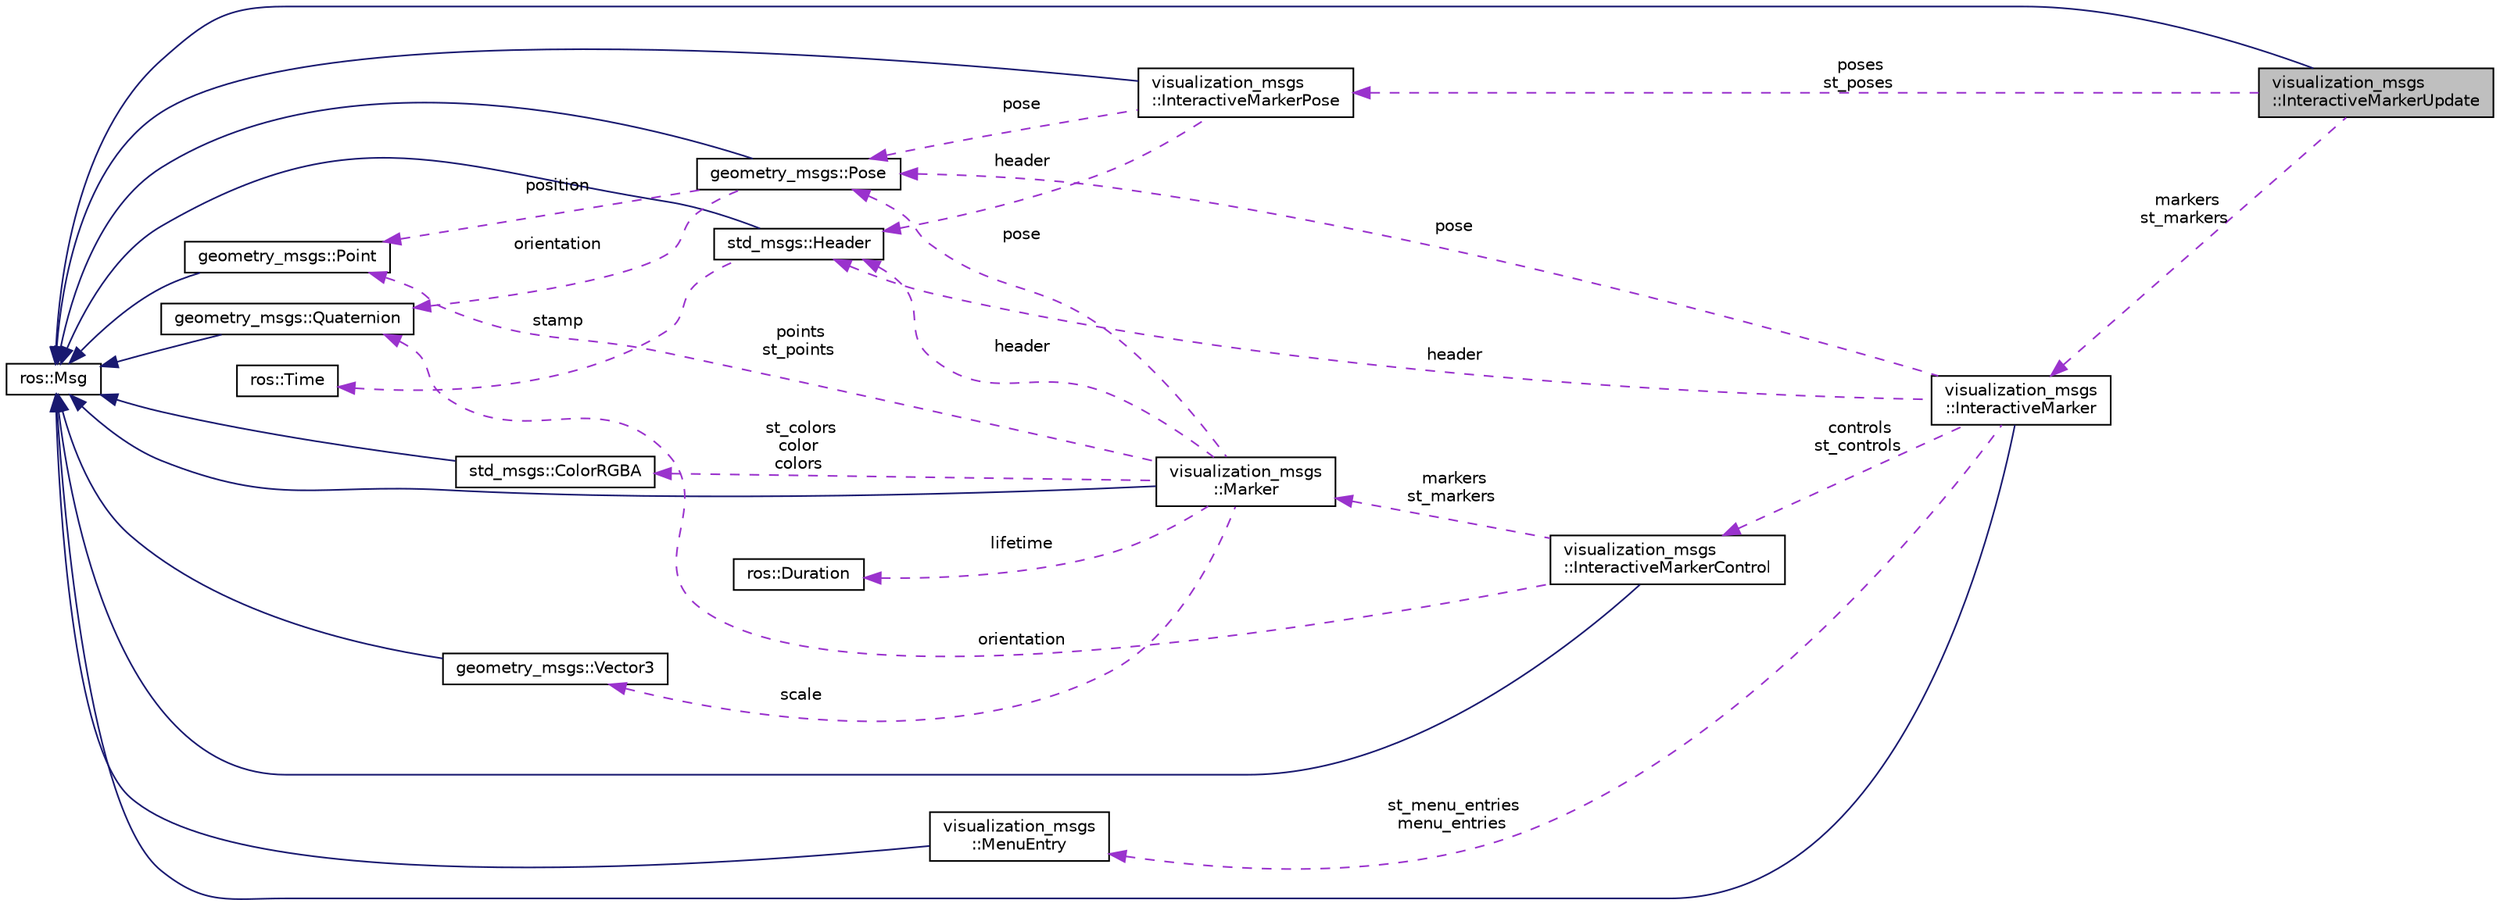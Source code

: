 digraph "visualization_msgs::InteractiveMarkerUpdate"
{
  edge [fontname="Helvetica",fontsize="10",labelfontname="Helvetica",labelfontsize="10"];
  node [fontname="Helvetica",fontsize="10",shape=record];
  rankdir="LR";
  Node1 [label="visualization_msgs\l::InteractiveMarkerUpdate",height=0.2,width=0.4,color="black", fillcolor="grey75", style="filled" fontcolor="black"];
  Node2 -> Node1 [dir="back",color="midnightblue",fontsize="10",style="solid",fontname="Helvetica"];
  Node2 [label="ros::Msg",height=0.2,width=0.4,color="black", fillcolor="white", style="filled",URL="$classros_1_1_msg.html"];
  Node3 -> Node1 [dir="back",color="darkorchid3",fontsize="10",style="dashed",label=" poses\nst_poses" ,fontname="Helvetica"];
  Node3 [label="visualization_msgs\l::InteractiveMarkerPose",height=0.2,width=0.4,color="black", fillcolor="white", style="filled",URL="$classvisualization__msgs_1_1_interactive_marker_pose.html"];
  Node2 -> Node3 [dir="back",color="midnightblue",fontsize="10",style="solid",fontname="Helvetica"];
  Node4 -> Node3 [dir="back",color="darkorchid3",fontsize="10",style="dashed",label=" pose" ,fontname="Helvetica"];
  Node4 [label="geometry_msgs::Pose",height=0.2,width=0.4,color="black", fillcolor="white", style="filled",URL="$classgeometry__msgs_1_1_pose.html"];
  Node2 -> Node4 [dir="back",color="midnightblue",fontsize="10",style="solid",fontname="Helvetica"];
  Node5 -> Node4 [dir="back",color="darkorchid3",fontsize="10",style="dashed",label=" orientation" ,fontname="Helvetica"];
  Node5 [label="geometry_msgs::Quaternion",height=0.2,width=0.4,color="black", fillcolor="white", style="filled",URL="$classgeometry__msgs_1_1_quaternion.html"];
  Node2 -> Node5 [dir="back",color="midnightblue",fontsize="10",style="solid",fontname="Helvetica"];
  Node6 -> Node4 [dir="back",color="darkorchid3",fontsize="10",style="dashed",label=" position" ,fontname="Helvetica"];
  Node6 [label="geometry_msgs::Point",height=0.2,width=0.4,color="black", fillcolor="white", style="filled",URL="$classgeometry__msgs_1_1_point.html"];
  Node2 -> Node6 [dir="back",color="midnightblue",fontsize="10",style="solid",fontname="Helvetica"];
  Node7 -> Node3 [dir="back",color="darkorchid3",fontsize="10",style="dashed",label=" header" ,fontname="Helvetica"];
  Node7 [label="std_msgs::Header",height=0.2,width=0.4,color="black", fillcolor="white", style="filled",URL="$classstd__msgs_1_1_header.html"];
  Node2 -> Node7 [dir="back",color="midnightblue",fontsize="10",style="solid",fontname="Helvetica"];
  Node8 -> Node7 [dir="back",color="darkorchid3",fontsize="10",style="dashed",label=" stamp" ,fontname="Helvetica"];
  Node8 [label="ros::Time",height=0.2,width=0.4,color="black", fillcolor="white", style="filled",URL="$classros_1_1_time.html"];
  Node9 -> Node1 [dir="back",color="darkorchid3",fontsize="10",style="dashed",label=" markers\nst_markers" ,fontname="Helvetica"];
  Node9 [label="visualization_msgs\l::InteractiveMarker",height=0.2,width=0.4,color="black", fillcolor="white", style="filled",URL="$classvisualization__msgs_1_1_interactive_marker.html"];
  Node2 -> Node9 [dir="back",color="midnightblue",fontsize="10",style="solid",fontname="Helvetica"];
  Node10 -> Node9 [dir="back",color="darkorchid3",fontsize="10",style="dashed",label=" controls\nst_controls" ,fontname="Helvetica"];
  Node10 [label="visualization_msgs\l::InteractiveMarkerControl",height=0.2,width=0.4,color="black", fillcolor="white", style="filled",URL="$classvisualization__msgs_1_1_interactive_marker_control.html"];
  Node2 -> Node10 [dir="back",color="midnightblue",fontsize="10",style="solid",fontname="Helvetica"];
  Node5 -> Node10 [dir="back",color="darkorchid3",fontsize="10",style="dashed",label=" orientation" ,fontname="Helvetica"];
  Node11 -> Node10 [dir="back",color="darkorchid3",fontsize="10",style="dashed",label=" markers\nst_markers" ,fontname="Helvetica"];
  Node11 [label="visualization_msgs\l::Marker",height=0.2,width=0.4,color="black", fillcolor="white", style="filled",URL="$classvisualization__msgs_1_1_marker.html"];
  Node2 -> Node11 [dir="back",color="midnightblue",fontsize="10",style="solid",fontname="Helvetica"];
  Node12 -> Node11 [dir="back",color="darkorchid3",fontsize="10",style="dashed",label=" lifetime" ,fontname="Helvetica"];
  Node12 [label="ros::Duration",height=0.2,width=0.4,color="black", fillcolor="white", style="filled",URL="$classros_1_1_duration.html"];
  Node13 -> Node11 [dir="back",color="darkorchid3",fontsize="10",style="dashed",label=" scale" ,fontname="Helvetica"];
  Node13 [label="geometry_msgs::Vector3",height=0.2,width=0.4,color="black", fillcolor="white", style="filled",URL="$classgeometry__msgs_1_1_vector3.html"];
  Node2 -> Node13 [dir="back",color="midnightblue",fontsize="10",style="solid",fontname="Helvetica"];
  Node4 -> Node11 [dir="back",color="darkorchid3",fontsize="10",style="dashed",label=" pose" ,fontname="Helvetica"];
  Node14 -> Node11 [dir="back",color="darkorchid3",fontsize="10",style="dashed",label=" st_colors\ncolor\ncolors" ,fontname="Helvetica"];
  Node14 [label="std_msgs::ColorRGBA",height=0.2,width=0.4,color="black", fillcolor="white", style="filled",URL="$classstd__msgs_1_1_color_r_g_b_a.html"];
  Node2 -> Node14 [dir="back",color="midnightblue",fontsize="10",style="solid",fontname="Helvetica"];
  Node7 -> Node11 [dir="back",color="darkorchid3",fontsize="10",style="dashed",label=" header" ,fontname="Helvetica"];
  Node6 -> Node11 [dir="back",color="darkorchid3",fontsize="10",style="dashed",label=" points\nst_points" ,fontname="Helvetica"];
  Node4 -> Node9 [dir="back",color="darkorchid3",fontsize="10",style="dashed",label=" pose" ,fontname="Helvetica"];
  Node7 -> Node9 [dir="back",color="darkorchid3",fontsize="10",style="dashed",label=" header" ,fontname="Helvetica"];
  Node15 -> Node9 [dir="back",color="darkorchid3",fontsize="10",style="dashed",label=" st_menu_entries\nmenu_entries" ,fontname="Helvetica"];
  Node15 [label="visualization_msgs\l::MenuEntry",height=0.2,width=0.4,color="black", fillcolor="white", style="filled",URL="$classvisualization__msgs_1_1_menu_entry.html"];
  Node2 -> Node15 [dir="back",color="midnightblue",fontsize="10",style="solid",fontname="Helvetica"];
}
